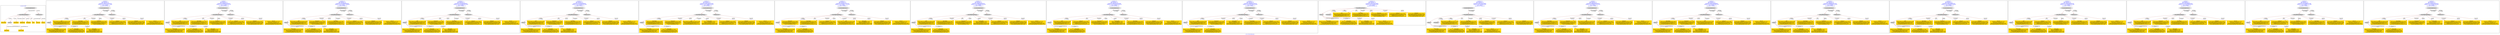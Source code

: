 digraph n0 {
fontcolor="blue"
remincross="true"
label="s12-s-19-artworks.json"
subgraph cluster_0 {
label="1-correct model"
n2[style="filled",color="white",fillcolor="lightgray",label="CulturalHeritageObject1"];
n3[shape="plaintext",style="filled",fillcolor="gold",label="date_made"];
n4[style="filled",color="white",fillcolor="lightgray",label="Person1"];
n5[shape="plaintext",style="filled",fillcolor="gold",label="description"];
n6[shape="plaintext",style="filled",fillcolor="gold",label="dimensions"];
n7[shape="plaintext",style="filled",fillcolor="gold",label="technique"];
n8[shape="plaintext",style="filled",fillcolor="gold",label="title"];
n9[shape="plaintext",style="filled",fillcolor="gold",label="access_id"];
n10[shape="plaintext",style="filled",fillcolor="gold",label="nationality"];
n11[shape="plaintext",style="filled",fillcolor="gold",label="artist_name"];
n12[style="filled",color="white",fillcolor="lightgray",label="EuropeanaAggregation1"];
n13[style="filled",color="white",fillcolor="lightgray",label="WebResource1"];
n14[shape="plaintext",style="filled",fillcolor="gold",label="img_url"];
}
subgraph cluster_1 {
label="candidate 0\nlink coherence:1.0\nnode coherence:1.0\nconfidence:0.5061437780746126\nmapping score:0.613159037135982\ncost:11.99964\n-precision:0.83-recall:0.83"
n16[style="filled",color="white",fillcolor="lightgray",label="CulturalHeritageObject1"];
n17[style="filled",color="white",fillcolor="lightgray",label="Person1"];
n18[style="filled",color="white",fillcolor="lightgray",label="EuropeanaAggregation1"];
n19[style="filled",color="white",fillcolor="lightgray",label="WebResource1"];
n20[shape="plaintext",style="filled",fillcolor="gold",label="nationality\n[Person,countryAssociatedWithThePerson,0.855]\n[Person,biographicalInformation,0.079]\n[CulturalHeritageObject,title,0.039]\n[CulturalHeritageObject,description,0.027]"];
n21[shape="plaintext",style="filled",fillcolor="gold",label="img_url\n[WebResource,classLink,0.737]\n[Document,classLink,0.152]\n[Person,biographicalInformation,0.06]\n[CulturalHeritageObject,description,0.051]"];
n22[shape="plaintext",style="filled",fillcolor="gold",label="artist_name\n[Person,nameOfThePerson,0.548]\n[Person,biographicalInformation,0.324]\n[CulturalHeritageObject,description,0.065]\n[CulturalHeritageObject,title,0.063]"];
n23[shape="plaintext",style="filled",fillcolor="gold",label="title\n[CulturalHeritageObject,description,0.325]\n[Person,biographicalInformation,0.301]\n[CulturalHeritageObject,title,0.277]\n[CulturalHeritageObject,provenance,0.097]"];
n24[shape="plaintext",style="filled",fillcolor="gold",label="description\n[Person,biographicalInformation,0.46]\n[CulturalHeritageObject,description,0.371]\n[CulturalHeritageObject,title,0.111]\n[CulturalHeritageObject,provenance,0.059]"];
n25[shape="plaintext",style="filled",fillcolor="gold",label="dimensions\n[CulturalHeritageObject,extent,0.599]\n[CulturalHeritageObject,description,0.17]\n[CulturalHeritageObject,title,0.137]\n[Person,dateOfDeath,0.093]"];
n26[shape="plaintext",style="filled",fillcolor="gold",label="date_made\n[Person,dateOfDeath,0.402]\n[Person,dateOfBirth,0.375]\n[CulturalHeritageObject,created,0.114]\n[Person,biographicalInformation,0.109]"];
n27[shape="plaintext",style="filled",fillcolor="gold",label="access_id\n[CulturalHeritageObject,extent,0.562]\n[CulturalHeritageObject,description,0.186]\n[WebResource,classLink,0.128]\n[CulturalHeritageObject,provenance,0.125]"];
n28[shape="plaintext",style="filled",fillcolor="gold",label="technique\n[CulturalHeritageObject,medium,0.641]\n[CulturalHeritageObject,description,0.168]\n[Person,biographicalInformation,0.108]\n[CulturalHeritageObject,title,0.083]"];
}
subgraph cluster_2 {
label="candidate 1\nlink coherence:1.0\nnode coherence:1.0\nconfidence:0.5030891941089138\nmapping score:0.6121408424807491\ncost:11.99964\n-precision:0.83-recall:0.83"
n30[style="filled",color="white",fillcolor="lightgray",label="CulturalHeritageObject1"];
n31[style="filled",color="white",fillcolor="lightgray",label="Person1"];
n32[style="filled",color="white",fillcolor="lightgray",label="EuropeanaAggregation1"];
n33[style="filled",color="white",fillcolor="lightgray",label="WebResource1"];
n34[shape="plaintext",style="filled",fillcolor="gold",label="nationality\n[Person,countryAssociatedWithThePerson,0.855]\n[Person,biographicalInformation,0.079]\n[CulturalHeritageObject,title,0.039]\n[CulturalHeritageObject,description,0.027]"];
n35[shape="plaintext",style="filled",fillcolor="gold",label="img_url\n[WebResource,classLink,0.737]\n[Document,classLink,0.152]\n[Person,biographicalInformation,0.06]\n[CulturalHeritageObject,description,0.051]"];
n36[shape="plaintext",style="filled",fillcolor="gold",label="artist_name\n[Person,nameOfThePerson,0.548]\n[Person,biographicalInformation,0.324]\n[CulturalHeritageObject,description,0.065]\n[CulturalHeritageObject,title,0.063]"];
n37[shape="plaintext",style="filled",fillcolor="gold",label="title\n[CulturalHeritageObject,description,0.325]\n[Person,biographicalInformation,0.301]\n[CulturalHeritageObject,title,0.277]\n[CulturalHeritageObject,provenance,0.097]"];
n38[shape="plaintext",style="filled",fillcolor="gold",label="date_made\n[Person,dateOfDeath,0.402]\n[Person,dateOfBirth,0.375]\n[CulturalHeritageObject,created,0.114]\n[Person,biographicalInformation,0.109]"];
n39[shape="plaintext",style="filled",fillcolor="gold",label="description\n[Person,biographicalInformation,0.46]\n[CulturalHeritageObject,description,0.371]\n[CulturalHeritageObject,title,0.111]\n[CulturalHeritageObject,provenance,0.059]"];
n40[shape="plaintext",style="filled",fillcolor="gold",label="dimensions\n[CulturalHeritageObject,extent,0.599]\n[CulturalHeritageObject,description,0.17]\n[CulturalHeritageObject,title,0.137]\n[Person,dateOfDeath,0.093]"];
n41[shape="plaintext",style="filled",fillcolor="gold",label="access_id\n[CulturalHeritageObject,extent,0.562]\n[CulturalHeritageObject,description,0.186]\n[WebResource,classLink,0.128]\n[CulturalHeritageObject,provenance,0.125]"];
n42[shape="plaintext",style="filled",fillcolor="gold",label="technique\n[CulturalHeritageObject,medium,0.641]\n[CulturalHeritageObject,description,0.168]\n[Person,biographicalInformation,0.108]\n[CulturalHeritageObject,title,0.083]"];
}
subgraph cluster_3 {
label="candidate 10\nlink coherence:1.0\nnode coherence:1.0\nconfidence:0.47372498263654567\nmapping score:0.6023527719899596\ncost:11.99964\n-precision:0.67-recall:0.67"
n44[style="filled",color="white",fillcolor="lightgray",label="CulturalHeritageObject1"];
n45[style="filled",color="white",fillcolor="lightgray",label="Person1"];
n46[style="filled",color="white",fillcolor="lightgray",label="EuropeanaAggregation1"];
n47[style="filled",color="white",fillcolor="lightgray",label="WebResource1"];
n48[shape="plaintext",style="filled",fillcolor="gold",label="nationality\n[Person,countryAssociatedWithThePerson,0.855]\n[Person,biographicalInformation,0.079]\n[CulturalHeritageObject,title,0.039]\n[CulturalHeritageObject,description,0.027]"];
n49[shape="plaintext",style="filled",fillcolor="gold",label="img_url\n[WebResource,classLink,0.737]\n[Document,classLink,0.152]\n[Person,biographicalInformation,0.06]\n[CulturalHeritageObject,description,0.051]"];
n50[shape="plaintext",style="filled",fillcolor="gold",label="artist_name\n[Person,nameOfThePerson,0.548]\n[Person,biographicalInformation,0.324]\n[CulturalHeritageObject,description,0.065]\n[CulturalHeritageObject,title,0.063]"];
n51[shape="plaintext",style="filled",fillcolor="gold",label="title\n[CulturalHeritageObject,description,0.325]\n[Person,biographicalInformation,0.301]\n[CulturalHeritageObject,title,0.277]\n[CulturalHeritageObject,provenance,0.097]"];
n52[shape="plaintext",style="filled",fillcolor="gold",label="date_made\n[Person,dateOfDeath,0.402]\n[Person,dateOfBirth,0.375]\n[CulturalHeritageObject,created,0.114]\n[Person,biographicalInformation,0.109]"];
n53[shape="plaintext",style="filled",fillcolor="gold",label="dimensions\n[CulturalHeritageObject,extent,0.599]\n[CulturalHeritageObject,description,0.17]\n[CulturalHeritageObject,title,0.137]\n[Person,dateOfDeath,0.093]"];
n54[shape="plaintext",style="filled",fillcolor="gold",label="description\n[Person,biographicalInformation,0.46]\n[CulturalHeritageObject,description,0.371]\n[CulturalHeritageObject,title,0.111]\n[CulturalHeritageObject,provenance,0.059]"];
n55[shape="plaintext",style="filled",fillcolor="gold",label="access_id\n[CulturalHeritageObject,extent,0.562]\n[CulturalHeritageObject,description,0.186]\n[WebResource,classLink,0.128]\n[CulturalHeritageObject,provenance,0.125]"];
n56[shape="plaintext",style="filled",fillcolor="gold",label="technique\n[CulturalHeritageObject,medium,0.641]\n[CulturalHeritageObject,description,0.168]\n[Person,biographicalInformation,0.108]\n[CulturalHeritageObject,title,0.083]"];
}
subgraph cluster_4 {
label="candidate 11\nlink coherence:1.0\nnode coherence:1.0\nconfidence:0.4714146185496355\nmapping score:0.6015826506276563\ncost:11.99964\n-precision:0.75-recall:0.75"
n58[style="filled",color="white",fillcolor="lightgray",label="CulturalHeritageObject1"];
n59[style="filled",color="white",fillcolor="lightgray",label="Person1"];
n60[style="filled",color="white",fillcolor="lightgray",label="EuropeanaAggregation1"];
n61[style="filled",color="white",fillcolor="lightgray",label="WebResource1"];
n62[shape="plaintext",style="filled",fillcolor="gold",label="nationality\n[Person,countryAssociatedWithThePerson,0.855]\n[Person,biographicalInformation,0.079]\n[CulturalHeritageObject,title,0.039]\n[CulturalHeritageObject,description,0.027]"];
n63[shape="plaintext",style="filled",fillcolor="gold",label="img_url\n[WebResource,classLink,0.737]\n[Document,classLink,0.152]\n[Person,biographicalInformation,0.06]\n[CulturalHeritageObject,description,0.051]"];
n64[shape="plaintext",style="filled",fillcolor="gold",label="artist_name\n[Person,nameOfThePerson,0.548]\n[Person,biographicalInformation,0.324]\n[CulturalHeritageObject,description,0.065]\n[CulturalHeritageObject,title,0.063]"];
n65[shape="plaintext",style="filled",fillcolor="gold",label="title\n[CulturalHeritageObject,description,0.325]\n[Person,biographicalInformation,0.301]\n[CulturalHeritageObject,title,0.277]\n[CulturalHeritageObject,provenance,0.097]"];
n66[shape="plaintext",style="filled",fillcolor="gold",label="dimensions\n[CulturalHeritageObject,extent,0.599]\n[CulturalHeritageObject,description,0.17]\n[CulturalHeritageObject,title,0.137]\n[Person,dateOfDeath,0.093]"];
n67[shape="plaintext",style="filled",fillcolor="gold",label="date_made\n[Person,dateOfDeath,0.402]\n[Person,dateOfBirth,0.375]\n[CulturalHeritageObject,created,0.114]\n[Person,biographicalInformation,0.109]"];
n68[shape="plaintext",style="filled",fillcolor="gold",label="description\n[Person,biographicalInformation,0.46]\n[CulturalHeritageObject,description,0.371]\n[CulturalHeritageObject,title,0.111]\n[CulturalHeritageObject,provenance,0.059]"];
n69[shape="plaintext",style="filled",fillcolor="gold",label="access_id\n[CulturalHeritageObject,extent,0.562]\n[CulturalHeritageObject,description,0.186]\n[WebResource,classLink,0.128]\n[CulturalHeritageObject,provenance,0.125]"];
n70[shape="plaintext",style="filled",fillcolor="gold",label="technique\n[CulturalHeritageObject,medium,0.641]\n[CulturalHeritageObject,description,0.168]\n[Person,biographicalInformation,0.108]\n[CulturalHeritageObject,title,0.083]"];
}
subgraph cluster_5 {
label="candidate 12\nlink coherence:1.0\nnode coherence:1.0\nconfidence:0.4714146185496355\nmapping score:0.6015826506276563\ncost:11.99974\n-precision:0.75-recall:0.75"
n72[style="filled",color="white",fillcolor="lightgray",label="CulturalHeritageObject1"];
n73[style="filled",color="white",fillcolor="lightgray",label="Person1"];
n74[style="filled",color="white",fillcolor="lightgray",label="EuropeanaAggregation1"];
n75[style="filled",color="white",fillcolor="lightgray",label="WebResource2"];
n76[shape="plaintext",style="filled",fillcolor="gold",label="nationality\n[Person,countryAssociatedWithThePerson,0.855]\n[Person,biographicalInformation,0.079]\n[CulturalHeritageObject,title,0.039]\n[CulturalHeritageObject,description,0.027]"];
n77[shape="plaintext",style="filled",fillcolor="gold",label="img_url\n[WebResource,classLink,0.737]\n[Document,classLink,0.152]\n[Person,biographicalInformation,0.06]\n[CulturalHeritageObject,description,0.051]"];
n78[shape="plaintext",style="filled",fillcolor="gold",label="artist_name\n[Person,nameOfThePerson,0.548]\n[Person,biographicalInformation,0.324]\n[CulturalHeritageObject,description,0.065]\n[CulturalHeritageObject,title,0.063]"];
n79[shape="plaintext",style="filled",fillcolor="gold",label="title\n[CulturalHeritageObject,description,0.325]\n[Person,biographicalInformation,0.301]\n[CulturalHeritageObject,title,0.277]\n[CulturalHeritageObject,provenance,0.097]"];
n80[shape="plaintext",style="filled",fillcolor="gold",label="dimensions\n[CulturalHeritageObject,extent,0.599]\n[CulturalHeritageObject,description,0.17]\n[CulturalHeritageObject,title,0.137]\n[Person,dateOfDeath,0.093]"];
n81[shape="plaintext",style="filled",fillcolor="gold",label="date_made\n[Person,dateOfDeath,0.402]\n[Person,dateOfBirth,0.375]\n[CulturalHeritageObject,created,0.114]\n[Person,biographicalInformation,0.109]"];
n82[shape="plaintext",style="filled",fillcolor="gold",label="description\n[Person,biographicalInformation,0.46]\n[CulturalHeritageObject,description,0.371]\n[CulturalHeritageObject,title,0.111]\n[CulturalHeritageObject,provenance,0.059]"];
n83[shape="plaintext",style="filled",fillcolor="gold",label="access_id\n[CulturalHeritageObject,extent,0.562]\n[CulturalHeritageObject,description,0.186]\n[WebResource,classLink,0.128]\n[CulturalHeritageObject,provenance,0.125]"];
n84[shape="plaintext",style="filled",fillcolor="gold",label="technique\n[CulturalHeritageObject,medium,0.641]\n[CulturalHeritageObject,description,0.168]\n[Person,biographicalInformation,0.108]\n[CulturalHeritageObject,title,0.083]"];
}
subgraph cluster_6 {
label="candidate 13\nlink coherence:1.0\nnode coherence:1.0\nconfidence:0.45427140419110656\nmapping score:0.59586824584148\ncost:11.99964\n-precision:0.83-recall:0.83"
n86[style="filled",color="white",fillcolor="lightgray",label="CulturalHeritageObject1"];
n87[style="filled",color="white",fillcolor="lightgray",label="Person1"];
n88[style="filled",color="white",fillcolor="lightgray",label="EuropeanaAggregation1"];
n89[style="filled",color="white",fillcolor="lightgray",label="WebResource1"];
n90[shape="plaintext",style="filled",fillcolor="gold",label="nationality\n[Person,countryAssociatedWithThePerson,0.855]\n[Person,biographicalInformation,0.079]\n[CulturalHeritageObject,title,0.039]\n[CulturalHeritageObject,description,0.027]"];
n91[shape="plaintext",style="filled",fillcolor="gold",label="img_url\n[WebResource,classLink,0.737]\n[Document,classLink,0.152]\n[Person,biographicalInformation,0.06]\n[CulturalHeritageObject,description,0.051]"];
n92[shape="plaintext",style="filled",fillcolor="gold",label="artist_name\n[Person,nameOfThePerson,0.548]\n[Person,biographicalInformation,0.324]\n[CulturalHeritageObject,description,0.065]\n[CulturalHeritageObject,title,0.063]"];
n93[shape="plaintext",style="filled",fillcolor="gold",label="description\n[Person,biographicalInformation,0.46]\n[CulturalHeritageObject,description,0.371]\n[CulturalHeritageObject,title,0.111]\n[CulturalHeritageObject,provenance,0.059]"];
n94[shape="plaintext",style="filled",fillcolor="gold",label="dimensions\n[CulturalHeritageObject,extent,0.599]\n[CulturalHeritageObject,description,0.17]\n[CulturalHeritageObject,title,0.137]\n[Person,dateOfDeath,0.093]"];
n95[shape="plaintext",style="filled",fillcolor="gold",label="title\n[CulturalHeritageObject,description,0.325]\n[Person,biographicalInformation,0.301]\n[CulturalHeritageObject,title,0.277]\n[CulturalHeritageObject,provenance,0.097]"];
n96[shape="plaintext",style="filled",fillcolor="gold",label="date_made\n[Person,dateOfDeath,0.402]\n[Person,dateOfBirth,0.375]\n[CulturalHeritageObject,created,0.114]\n[Person,biographicalInformation,0.109]"];
n97[shape="plaintext",style="filled",fillcolor="gold",label="access_id\n[CulturalHeritageObject,extent,0.562]\n[CulturalHeritageObject,description,0.186]\n[WebResource,classLink,0.128]\n[CulturalHeritageObject,provenance,0.125]"];
n98[shape="plaintext",style="filled",fillcolor="gold",label="technique\n[CulturalHeritageObject,medium,0.641]\n[CulturalHeritageObject,description,0.168]\n[Person,biographicalInformation,0.108]\n[CulturalHeritageObject,title,0.083]"];
}
subgraph cluster_7 {
label="candidate 14\nlink coherence:1.0\nnode coherence:1.0\nconfidence:0.45153817973401034\nmapping score:0.5949571710224478\ncost:11.99964\n-precision:0.75-recall:0.75"
n100[style="filled",color="white",fillcolor="lightgray",label="CulturalHeritageObject1"];
n101[style="filled",color="white",fillcolor="lightgray",label="Person1"];
n102[style="filled",color="white",fillcolor="lightgray",label="EuropeanaAggregation1"];
n103[style="filled",color="white",fillcolor="lightgray",label="WebResource1"];
n104[shape="plaintext",style="filled",fillcolor="gold",label="nationality\n[Person,countryAssociatedWithThePerson,0.855]\n[Person,biographicalInformation,0.079]\n[CulturalHeritageObject,title,0.039]\n[CulturalHeritageObject,description,0.027]"];
n105[shape="plaintext",style="filled",fillcolor="gold",label="img_url\n[WebResource,classLink,0.737]\n[Document,classLink,0.152]\n[Person,biographicalInformation,0.06]\n[CulturalHeritageObject,description,0.051]"];
n106[shape="plaintext",style="filled",fillcolor="gold",label="artist_name\n[Person,nameOfThePerson,0.548]\n[Person,biographicalInformation,0.324]\n[CulturalHeritageObject,description,0.065]\n[CulturalHeritageObject,title,0.063]"];
n107[shape="plaintext",style="filled",fillcolor="gold",label="dimensions\n[CulturalHeritageObject,extent,0.599]\n[CulturalHeritageObject,description,0.17]\n[CulturalHeritageObject,title,0.137]\n[Person,dateOfDeath,0.093]"];
n108[shape="plaintext",style="filled",fillcolor="gold",label="description\n[Person,biographicalInformation,0.46]\n[CulturalHeritageObject,description,0.371]\n[CulturalHeritageObject,title,0.111]\n[CulturalHeritageObject,provenance,0.059]"];
n109[shape="plaintext",style="filled",fillcolor="gold",label="access_id\n[CulturalHeritageObject,extent,0.562]\n[CulturalHeritageObject,description,0.186]\n[WebResource,classLink,0.128]\n[CulturalHeritageObject,provenance,0.125]"];
n110[shape="plaintext",style="filled",fillcolor="gold",label="title\n[CulturalHeritageObject,description,0.325]\n[Person,biographicalInformation,0.301]\n[CulturalHeritageObject,title,0.277]\n[CulturalHeritageObject,provenance,0.097]"];
n111[shape="plaintext",style="filled",fillcolor="gold",label="date_made\n[Person,dateOfDeath,0.402]\n[Person,dateOfBirth,0.375]\n[CulturalHeritageObject,created,0.114]\n[Person,biographicalInformation,0.109]"];
n112[shape="plaintext",style="filled",fillcolor="gold",label="technique\n[CulturalHeritageObject,medium,0.641]\n[CulturalHeritageObject,description,0.168]\n[Person,biographicalInformation,0.108]\n[CulturalHeritageObject,title,0.083]"];
}
subgraph cluster_8 {
label="candidate 15\nlink coherence:1.0\nnode coherence:1.0\nconfidence:0.4506074381842452\nmapping score:0.5946469238391928\ncost:11.99964\n-precision:0.75-recall:0.75"
n114[style="filled",color="white",fillcolor="lightgray",label="CulturalHeritageObject1"];
n115[style="filled",color="white",fillcolor="lightgray",label="Person1"];
n116[style="filled",color="white",fillcolor="lightgray",label="EuropeanaAggregation1"];
n117[style="filled",color="white",fillcolor="lightgray",label="WebResource1"];
n118[shape="plaintext",style="filled",fillcolor="gold",label="nationality\n[Person,countryAssociatedWithThePerson,0.855]\n[Person,biographicalInformation,0.079]\n[CulturalHeritageObject,title,0.039]\n[CulturalHeritageObject,description,0.027]"];
n119[shape="plaintext",style="filled",fillcolor="gold",label="img_url\n[WebResource,classLink,0.737]\n[Document,classLink,0.152]\n[Person,biographicalInformation,0.06]\n[CulturalHeritageObject,description,0.051]"];
n120[shape="plaintext",style="filled",fillcolor="gold",label="artist_name\n[Person,nameOfThePerson,0.548]\n[Person,biographicalInformation,0.324]\n[CulturalHeritageObject,description,0.065]\n[CulturalHeritageObject,title,0.063]"];
n121[shape="plaintext",style="filled",fillcolor="gold",label="title\n[CulturalHeritageObject,description,0.325]\n[Person,biographicalInformation,0.301]\n[CulturalHeritageObject,title,0.277]\n[CulturalHeritageObject,provenance,0.097]"];
n122[shape="plaintext",style="filled",fillcolor="gold",label="description\n[Person,biographicalInformation,0.46]\n[CulturalHeritageObject,description,0.371]\n[CulturalHeritageObject,title,0.111]\n[CulturalHeritageObject,provenance,0.059]"];
n123[shape="plaintext",style="filled",fillcolor="gold",label="dimensions\n[CulturalHeritageObject,extent,0.599]\n[CulturalHeritageObject,description,0.17]\n[CulturalHeritageObject,title,0.137]\n[Person,dateOfDeath,0.093]"];
n124[shape="plaintext",style="filled",fillcolor="gold",label="date_made\n[Person,dateOfDeath,0.402]\n[Person,dateOfBirth,0.375]\n[CulturalHeritageObject,created,0.114]\n[Person,biographicalInformation,0.109]"];
n125[shape="plaintext",style="filled",fillcolor="gold",label="access_id\n[CulturalHeritageObject,extent,0.562]\n[CulturalHeritageObject,description,0.186]\n[WebResource,classLink,0.128]\n[CulturalHeritageObject,provenance,0.125]"];
n126[shape="plaintext",style="filled",fillcolor="gold",label="technique\n[CulturalHeritageObject,medium,0.641]\n[CulturalHeritageObject,description,0.168]\n[Person,biographicalInformation,0.108]\n[CulturalHeritageObject,title,0.083]"];
}
subgraph cluster_9 {
label="candidate 16\nlink coherence:1.0\nnode coherence:1.0\nconfidence:0.44627281543538466\nmapping score:0.5932020495895726\ncost:11.99964\n-precision:0.83-recall:0.83"
n128[style="filled",color="white",fillcolor="lightgray",label="CulturalHeritageObject1"];
n129[style="filled",color="white",fillcolor="lightgray",label="Person1"];
n130[style="filled",color="white",fillcolor="lightgray",label="EuropeanaAggregation1"];
n131[style="filled",color="white",fillcolor="lightgray",label="WebResource1"];
n132[shape="plaintext",style="filled",fillcolor="gold",label="nationality\n[Person,countryAssociatedWithThePerson,0.855]\n[Person,biographicalInformation,0.079]\n[CulturalHeritageObject,title,0.039]\n[CulturalHeritageObject,description,0.027]"];
n133[shape="plaintext",style="filled",fillcolor="gold",label="img_url\n[WebResource,classLink,0.737]\n[Document,classLink,0.152]\n[Person,biographicalInformation,0.06]\n[CulturalHeritageObject,description,0.051]"];
n134[shape="plaintext",style="filled",fillcolor="gold",label="artist_name\n[Person,nameOfThePerson,0.548]\n[Person,biographicalInformation,0.324]\n[CulturalHeritageObject,description,0.065]\n[CulturalHeritageObject,title,0.063]"];
n135[shape="plaintext",style="filled",fillcolor="gold",label="title\n[CulturalHeritageObject,description,0.325]\n[Person,biographicalInformation,0.301]\n[CulturalHeritageObject,title,0.277]\n[CulturalHeritageObject,provenance,0.097]"];
n136[shape="plaintext",style="filled",fillcolor="gold",label="access_id\n[CulturalHeritageObject,extent,0.562]\n[CulturalHeritageObject,description,0.186]\n[WebResource,classLink,0.128]\n[CulturalHeritageObject,provenance,0.125]"];
n137[shape="plaintext",style="filled",fillcolor="gold",label="dimensions\n[CulturalHeritageObject,extent,0.599]\n[CulturalHeritageObject,description,0.17]\n[CulturalHeritageObject,title,0.137]\n[Person,dateOfDeath,0.093]"];
n138[shape="plaintext",style="filled",fillcolor="gold",label="date_made\n[Person,dateOfDeath,0.402]\n[Person,dateOfBirth,0.375]\n[CulturalHeritageObject,created,0.114]\n[Person,biographicalInformation,0.109]"];
n139[shape="plaintext",style="filled",fillcolor="gold",label="description\n[Person,biographicalInformation,0.46]\n[CulturalHeritageObject,description,0.371]\n[CulturalHeritageObject,title,0.111]\n[CulturalHeritageObject,provenance,0.059]"];
n140[shape="plaintext",style="filled",fillcolor="gold",label="technique\n[CulturalHeritageObject,medium,0.641]\n[CulturalHeritageObject,description,0.168]\n[Person,biographicalInformation,0.108]\n[CulturalHeritageObject,title,0.083]"];
}
subgraph cluster_10 {
label="candidate 17\nlink coherence:1.0\nnode coherence:1.0\nconfidence:0.4448209311592556\nmapping score:0.5927180881641962\ncost:11.99964\n-precision:0.75-recall:0.75"
n142[style="filled",color="white",fillcolor="lightgray",label="CulturalHeritageObject1"];
n143[style="filled",color="white",fillcolor="lightgray",label="Person1"];
n144[style="filled",color="white",fillcolor="lightgray",label="EuropeanaAggregation1"];
n145[style="filled",color="white",fillcolor="lightgray",label="WebResource1"];
n146[shape="plaintext",style="filled",fillcolor="gold",label="nationality\n[Person,countryAssociatedWithThePerson,0.855]\n[Person,biographicalInformation,0.079]\n[CulturalHeritageObject,title,0.039]\n[CulturalHeritageObject,description,0.027]"];
n147[shape="plaintext",style="filled",fillcolor="gold",label="img_url\n[WebResource,classLink,0.737]\n[Document,classLink,0.152]\n[Person,biographicalInformation,0.06]\n[CulturalHeritageObject,description,0.051]"];
n148[shape="plaintext",style="filled",fillcolor="gold",label="artist_name\n[Person,nameOfThePerson,0.548]\n[Person,biographicalInformation,0.324]\n[CulturalHeritageObject,description,0.065]\n[CulturalHeritageObject,title,0.063]"];
n149[shape="plaintext",style="filled",fillcolor="gold",label="title\n[CulturalHeritageObject,description,0.325]\n[Person,biographicalInformation,0.301]\n[CulturalHeritageObject,title,0.277]\n[CulturalHeritageObject,provenance,0.097]"];
n150[shape="plaintext",style="filled",fillcolor="gold",label="dimensions\n[CulturalHeritageObject,extent,0.599]\n[CulturalHeritageObject,description,0.17]\n[CulturalHeritageObject,title,0.137]\n[Person,dateOfDeath,0.093]"];
n151[shape="plaintext",style="filled",fillcolor="gold",label="date_made\n[Person,dateOfDeath,0.402]\n[Person,dateOfBirth,0.375]\n[CulturalHeritageObject,created,0.114]\n[Person,biographicalInformation,0.109]"];
n152[shape="plaintext",style="filled",fillcolor="gold",label="description\n[Person,biographicalInformation,0.46]\n[CulturalHeritageObject,description,0.371]\n[CulturalHeritageObject,title,0.111]\n[CulturalHeritageObject,provenance,0.059]"];
n153[shape="plaintext",style="filled",fillcolor="gold",label="access_id\n[CulturalHeritageObject,extent,0.562]\n[CulturalHeritageObject,description,0.186]\n[WebResource,classLink,0.128]\n[CulturalHeritageObject,provenance,0.125]"];
n154[shape="plaintext",style="filled",fillcolor="gold",label="technique\n[CulturalHeritageObject,medium,0.641]\n[CulturalHeritageObject,description,0.168]\n[Person,biographicalInformation,0.108]\n[CulturalHeritageObject,title,0.083]"];
}
subgraph cluster_11 {
label="candidate 18\nlink coherence:1.0\nnode coherence:1.0\nconfidence:0.4410715817506667\nmapping score:0.591468305028\ncost:10.99983\n-precision:0.64-recall:0.58"
n156[style="filled",color="white",fillcolor="lightgray",label="CulturalHeritageObject1"];
n157[style="filled",color="white",fillcolor="lightgray",label="Person1"];
n158[style="filled",color="white",fillcolor="lightgray",label="Document1"];
n159[shape="plaintext",style="filled",fillcolor="gold",label="nationality\n[Person,countryAssociatedWithThePerson,0.855]\n[Person,biographicalInformation,0.079]\n[CulturalHeritageObject,title,0.039]\n[CulturalHeritageObject,description,0.027]"];
n160[shape="plaintext",style="filled",fillcolor="gold",label="artist_name\n[Person,nameOfThePerson,0.548]\n[Person,biographicalInformation,0.324]\n[CulturalHeritageObject,description,0.065]\n[CulturalHeritageObject,title,0.063]"];
n161[shape="plaintext",style="filled",fillcolor="gold",label="title\n[CulturalHeritageObject,description,0.325]\n[Person,biographicalInformation,0.301]\n[CulturalHeritageObject,title,0.277]\n[CulturalHeritageObject,provenance,0.097]"];
n162[shape="plaintext",style="filled",fillcolor="gold",label="description\n[Person,biographicalInformation,0.46]\n[CulturalHeritageObject,description,0.371]\n[CulturalHeritageObject,title,0.111]\n[CulturalHeritageObject,provenance,0.059]"];
n163[shape="plaintext",style="filled",fillcolor="gold",label="dimensions\n[CulturalHeritageObject,extent,0.599]\n[CulturalHeritageObject,description,0.17]\n[CulturalHeritageObject,title,0.137]\n[Person,dateOfDeath,0.093]"];
n164[shape="plaintext",style="filled",fillcolor="gold",label="date_made\n[Person,dateOfDeath,0.402]\n[Person,dateOfBirth,0.375]\n[CulturalHeritageObject,created,0.114]\n[Person,biographicalInformation,0.109]"];
n165[shape="plaintext",style="filled",fillcolor="gold",label="img_url\n[WebResource,classLink,0.737]\n[Document,classLink,0.152]\n[Person,biographicalInformation,0.06]\n[CulturalHeritageObject,description,0.051]"];
n166[shape="plaintext",style="filled",fillcolor="gold",label="access_id\n[CulturalHeritageObject,extent,0.562]\n[CulturalHeritageObject,description,0.186]\n[WebResource,classLink,0.128]\n[CulturalHeritageObject,provenance,0.125]"];
n167[shape="plaintext",style="filled",fillcolor="gold",label="technique\n[CulturalHeritageObject,medium,0.641]\n[CulturalHeritageObject,description,0.168]\n[Person,biographicalInformation,0.108]\n[CulturalHeritageObject,title,0.083]"];
}
subgraph cluster_12 {
label="candidate 19\nlink coherence:1.0\nnode coherence:1.0\nconfidence:0.4410715817506667\nmapping score:0.591468305028\ncost:11.99972\n-precision:0.67-recall:0.67"
n169[style="filled",color="white",fillcolor="lightgray",label="CulturalHeritageObject1"];
n170[style="filled",color="white",fillcolor="lightgray",label="Person1"];
n171[style="filled",color="white",fillcolor="lightgray",label="Document1"];
n172[style="filled",color="white",fillcolor="lightgray",label="EuropeanaAggregation1"];
n173[shape="plaintext",style="filled",fillcolor="gold",label="nationality\n[Person,countryAssociatedWithThePerson,0.855]\n[Person,biographicalInformation,0.079]\n[CulturalHeritageObject,title,0.039]\n[CulturalHeritageObject,description,0.027]"];
n174[shape="plaintext",style="filled",fillcolor="gold",label="artist_name\n[Person,nameOfThePerson,0.548]\n[Person,biographicalInformation,0.324]\n[CulturalHeritageObject,description,0.065]\n[CulturalHeritageObject,title,0.063]"];
n175[shape="plaintext",style="filled",fillcolor="gold",label="title\n[CulturalHeritageObject,description,0.325]\n[Person,biographicalInformation,0.301]\n[CulturalHeritageObject,title,0.277]\n[CulturalHeritageObject,provenance,0.097]"];
n176[shape="plaintext",style="filled",fillcolor="gold",label="description\n[Person,biographicalInformation,0.46]\n[CulturalHeritageObject,description,0.371]\n[CulturalHeritageObject,title,0.111]\n[CulturalHeritageObject,provenance,0.059]"];
n177[shape="plaintext",style="filled",fillcolor="gold",label="dimensions\n[CulturalHeritageObject,extent,0.599]\n[CulturalHeritageObject,description,0.17]\n[CulturalHeritageObject,title,0.137]\n[Person,dateOfDeath,0.093]"];
n178[shape="plaintext",style="filled",fillcolor="gold",label="date_made\n[Person,dateOfDeath,0.402]\n[Person,dateOfBirth,0.375]\n[CulturalHeritageObject,created,0.114]\n[Person,biographicalInformation,0.109]"];
n179[shape="plaintext",style="filled",fillcolor="gold",label="img_url\n[WebResource,classLink,0.737]\n[Document,classLink,0.152]\n[Person,biographicalInformation,0.06]\n[CulturalHeritageObject,description,0.051]"];
n180[shape="plaintext",style="filled",fillcolor="gold",label="access_id\n[CulturalHeritageObject,extent,0.562]\n[CulturalHeritageObject,description,0.186]\n[WebResource,classLink,0.128]\n[CulturalHeritageObject,provenance,0.125]"];
n181[shape="plaintext",style="filled",fillcolor="gold",label="technique\n[CulturalHeritageObject,medium,0.641]\n[CulturalHeritageObject,description,0.168]\n[Person,biographicalInformation,0.108]\n[CulturalHeritageObject,title,0.083]"];
}
subgraph cluster_13 {
label="candidate 2\nlink coherence:1.0\nnode coherence:1.0\nconfidence:0.48623003963409533\nmapping score:0.6065211243224762\ncost:11.99964\n-precision:0.75-recall:0.75"
n183[style="filled",color="white",fillcolor="lightgray",label="CulturalHeritageObject1"];
n184[style="filled",color="white",fillcolor="lightgray",label="Person1"];
n185[style="filled",color="white",fillcolor="lightgray",label="EuropeanaAggregation1"];
n186[style="filled",color="white",fillcolor="lightgray",label="WebResource1"];
n187[shape="plaintext",style="filled",fillcolor="gold",label="nationality\n[Person,countryAssociatedWithThePerson,0.855]\n[Person,biographicalInformation,0.079]\n[CulturalHeritageObject,title,0.039]\n[CulturalHeritageObject,description,0.027]"];
n188[shape="plaintext",style="filled",fillcolor="gold",label="img_url\n[WebResource,classLink,0.737]\n[Document,classLink,0.152]\n[Person,biographicalInformation,0.06]\n[CulturalHeritageObject,description,0.051]"];
n189[shape="plaintext",style="filled",fillcolor="gold",label="artist_name\n[Person,nameOfThePerson,0.548]\n[Person,biographicalInformation,0.324]\n[CulturalHeritageObject,description,0.065]\n[CulturalHeritageObject,title,0.063]"];
n190[shape="plaintext",style="filled",fillcolor="gold",label="description\n[Person,biographicalInformation,0.46]\n[CulturalHeritageObject,description,0.371]\n[CulturalHeritageObject,title,0.111]\n[CulturalHeritageObject,provenance,0.059]"];
n191[shape="plaintext",style="filled",fillcolor="gold",label="dimensions\n[CulturalHeritageObject,extent,0.599]\n[CulturalHeritageObject,description,0.17]\n[CulturalHeritageObject,title,0.137]\n[Person,dateOfDeath,0.093]"];
n192[shape="plaintext",style="filled",fillcolor="gold",label="date_made\n[Person,dateOfDeath,0.402]\n[Person,dateOfBirth,0.375]\n[CulturalHeritageObject,created,0.114]\n[Person,biographicalInformation,0.109]"];
n193[shape="plaintext",style="filled",fillcolor="gold",label="title\n[CulturalHeritageObject,description,0.325]\n[Person,biographicalInformation,0.301]\n[CulturalHeritageObject,title,0.277]\n[CulturalHeritageObject,provenance,0.097]"];
n194[shape="plaintext",style="filled",fillcolor="gold",label="access_id\n[CulturalHeritageObject,extent,0.562]\n[CulturalHeritageObject,description,0.186]\n[WebResource,classLink,0.128]\n[CulturalHeritageObject,provenance,0.125]"];
n195[shape="plaintext",style="filled",fillcolor="gold",label="technique\n[CulturalHeritageObject,medium,0.641]\n[CulturalHeritageObject,description,0.168]\n[Person,biographicalInformation,0.108]\n[CulturalHeritageObject,title,0.083]"];
}
subgraph cluster_14 {
label="candidate 3\nlink coherence:1.0\nnode coherence:1.0\nconfidence:0.4831754556683967\nmapping score:0.6055029296672433\ncost:11.99964\n-precision:0.75-recall:0.75"
n197[style="filled",color="white",fillcolor="lightgray",label="CulturalHeritageObject1"];
n198[style="filled",color="white",fillcolor="lightgray",label="Person1"];
n199[style="filled",color="white",fillcolor="lightgray",label="EuropeanaAggregation1"];
n200[style="filled",color="white",fillcolor="lightgray",label="WebResource1"];
n201[shape="plaintext",style="filled",fillcolor="gold",label="nationality\n[Person,countryAssociatedWithThePerson,0.855]\n[Person,biographicalInformation,0.079]\n[CulturalHeritageObject,title,0.039]\n[CulturalHeritageObject,description,0.027]"];
n202[shape="plaintext",style="filled",fillcolor="gold",label="img_url\n[WebResource,classLink,0.737]\n[Document,classLink,0.152]\n[Person,biographicalInformation,0.06]\n[CulturalHeritageObject,description,0.051]"];
n203[shape="plaintext",style="filled",fillcolor="gold",label="artist_name\n[Person,nameOfThePerson,0.548]\n[Person,biographicalInformation,0.324]\n[CulturalHeritageObject,description,0.065]\n[CulturalHeritageObject,title,0.063]"];
n204[shape="plaintext",style="filled",fillcolor="gold",label="date_made\n[Person,dateOfDeath,0.402]\n[Person,dateOfBirth,0.375]\n[CulturalHeritageObject,created,0.114]\n[Person,biographicalInformation,0.109]"];
n205[shape="plaintext",style="filled",fillcolor="gold",label="description\n[Person,biographicalInformation,0.46]\n[CulturalHeritageObject,description,0.371]\n[CulturalHeritageObject,title,0.111]\n[CulturalHeritageObject,provenance,0.059]"];
n206[shape="plaintext",style="filled",fillcolor="gold",label="dimensions\n[CulturalHeritageObject,extent,0.599]\n[CulturalHeritageObject,description,0.17]\n[CulturalHeritageObject,title,0.137]\n[Person,dateOfDeath,0.093]"];
n207[shape="plaintext",style="filled",fillcolor="gold",label="title\n[CulturalHeritageObject,description,0.325]\n[Person,biographicalInformation,0.301]\n[CulturalHeritageObject,title,0.277]\n[CulturalHeritageObject,provenance,0.097]"];
n208[shape="plaintext",style="filled",fillcolor="gold",label="access_id\n[CulturalHeritageObject,extent,0.562]\n[CulturalHeritageObject,description,0.186]\n[WebResource,classLink,0.128]\n[CulturalHeritageObject,provenance,0.125]"];
n209[shape="plaintext",style="filled",fillcolor="gold",label="technique\n[CulturalHeritageObject,medium,0.641]\n[CulturalHeritageObject,description,0.168]\n[Person,biographicalInformation,0.108]\n[CulturalHeritageObject,title,0.083]"];
}
subgraph cluster_15 {
label="candidate 4\nlink coherence:1.0\nnode coherence:1.0\nconfidence:0.48256607362723397\nmapping score:0.6052998023201891\ncost:11.99964\n-precision:0.67-recall:0.67"
n211[style="filled",color="white",fillcolor="lightgray",label="CulturalHeritageObject1"];
n212[style="filled",color="white",fillcolor="lightgray",label="Person1"];
n213[style="filled",color="white",fillcolor="lightgray",label="EuropeanaAggregation1"];
n214[style="filled",color="white",fillcolor="lightgray",label="WebResource1"];
n215[shape="plaintext",style="filled",fillcolor="gold",label="nationality\n[Person,countryAssociatedWithThePerson,0.855]\n[Person,biographicalInformation,0.079]\n[CulturalHeritageObject,title,0.039]\n[CulturalHeritageObject,description,0.027]"];
n216[shape="plaintext",style="filled",fillcolor="gold",label="img_url\n[WebResource,classLink,0.737]\n[Document,classLink,0.152]\n[Person,biographicalInformation,0.06]\n[CulturalHeritageObject,description,0.051]"];
n217[shape="plaintext",style="filled",fillcolor="gold",label="artist_name\n[Person,nameOfThePerson,0.548]\n[Person,biographicalInformation,0.324]\n[CulturalHeritageObject,description,0.065]\n[CulturalHeritageObject,title,0.063]"];
n218[shape="plaintext",style="filled",fillcolor="gold",label="title\n[CulturalHeritageObject,description,0.325]\n[Person,biographicalInformation,0.301]\n[CulturalHeritageObject,title,0.277]\n[CulturalHeritageObject,provenance,0.097]"];
n219[shape="plaintext",style="filled",fillcolor="gold",label="description\n[Person,biographicalInformation,0.46]\n[CulturalHeritageObject,description,0.371]\n[CulturalHeritageObject,title,0.111]\n[CulturalHeritageObject,provenance,0.059]"];
n220[shape="plaintext",style="filled",fillcolor="gold",label="dimensions\n[CulturalHeritageObject,extent,0.599]\n[CulturalHeritageObject,description,0.17]\n[CulturalHeritageObject,title,0.137]\n[Person,dateOfDeath,0.093]"];
n221[shape="plaintext",style="filled",fillcolor="gold",label="date_made\n[Person,dateOfDeath,0.402]\n[Person,dateOfBirth,0.375]\n[CulturalHeritageObject,created,0.114]\n[Person,biographicalInformation,0.109]"];
n222[shape="plaintext",style="filled",fillcolor="gold",label="access_id\n[CulturalHeritageObject,extent,0.562]\n[CulturalHeritageObject,description,0.186]\n[WebResource,classLink,0.128]\n[CulturalHeritageObject,provenance,0.125]"];
n223[shape="plaintext",style="filled",fillcolor="gold",label="technique\n[CulturalHeritageObject,medium,0.641]\n[CulturalHeritageObject,description,0.168]\n[Person,biographicalInformation,0.108]\n[CulturalHeritageObject,title,0.083]"];
}
subgraph cluster_16 {
label="candidate 5\nlink coherence:1.0\nnode coherence:1.0\nconfidence:0.4795114896615353\nmapping score:0.6042816076649562\ncost:11.99964\n-precision:0.67-recall:0.67"
n225[style="filled",color="white",fillcolor="lightgray",label="CulturalHeritageObject1"];
n226[style="filled",color="white",fillcolor="lightgray",label="Person1"];
n227[style="filled",color="white",fillcolor="lightgray",label="EuropeanaAggregation1"];
n228[style="filled",color="white",fillcolor="lightgray",label="WebResource1"];
n229[shape="plaintext",style="filled",fillcolor="gold",label="nationality\n[Person,countryAssociatedWithThePerson,0.855]\n[Person,biographicalInformation,0.079]\n[CulturalHeritageObject,title,0.039]\n[CulturalHeritageObject,description,0.027]"];
n230[shape="plaintext",style="filled",fillcolor="gold",label="img_url\n[WebResource,classLink,0.737]\n[Document,classLink,0.152]\n[Person,biographicalInformation,0.06]\n[CulturalHeritageObject,description,0.051]"];
n231[shape="plaintext",style="filled",fillcolor="gold",label="artist_name\n[Person,nameOfThePerson,0.548]\n[Person,biographicalInformation,0.324]\n[CulturalHeritageObject,description,0.065]\n[CulturalHeritageObject,title,0.063]"];
n232[shape="plaintext",style="filled",fillcolor="gold",label="title\n[CulturalHeritageObject,description,0.325]\n[Person,biographicalInformation,0.301]\n[CulturalHeritageObject,title,0.277]\n[CulturalHeritageObject,provenance,0.097]"];
n233[shape="plaintext",style="filled",fillcolor="gold",label="date_made\n[Person,dateOfDeath,0.402]\n[Person,dateOfBirth,0.375]\n[CulturalHeritageObject,created,0.114]\n[Person,biographicalInformation,0.109]"];
n234[shape="plaintext",style="filled",fillcolor="gold",label="description\n[Person,biographicalInformation,0.46]\n[CulturalHeritageObject,description,0.371]\n[CulturalHeritageObject,title,0.111]\n[CulturalHeritageObject,provenance,0.059]"];
n235[shape="plaintext",style="filled",fillcolor="gold",label="dimensions\n[CulturalHeritageObject,extent,0.599]\n[CulturalHeritageObject,description,0.17]\n[CulturalHeritageObject,title,0.137]\n[Person,dateOfDeath,0.093]"];
n236[shape="plaintext",style="filled",fillcolor="gold",label="access_id\n[CulturalHeritageObject,extent,0.562]\n[CulturalHeritageObject,description,0.186]\n[WebResource,classLink,0.128]\n[CulturalHeritageObject,provenance,0.125]"];
n237[shape="plaintext",style="filled",fillcolor="gold",label="technique\n[CulturalHeritageObject,medium,0.641]\n[CulturalHeritageObject,description,0.168]\n[Person,biographicalInformation,0.108]\n[CulturalHeritageObject,title,0.083]"];
}
subgraph cluster_17 {
label="candidate 6\nlink coherence:1.0\nnode coherence:1.0\nconfidence:0.47823145087837354\nmapping score:0.603854928070569\ncost:11.99964\n-precision:0.75-recall:0.75"
n239[style="filled",color="white",fillcolor="lightgray",label="CulturalHeritageObject1"];
n240[style="filled",color="white",fillcolor="lightgray",label="Person1"];
n241[style="filled",color="white",fillcolor="lightgray",label="EuropeanaAggregation1"];
n242[style="filled",color="white",fillcolor="lightgray",label="WebResource1"];
n243[shape="plaintext",style="filled",fillcolor="gold",label="nationality\n[Person,countryAssociatedWithThePerson,0.855]\n[Person,biographicalInformation,0.079]\n[CulturalHeritageObject,title,0.039]\n[CulturalHeritageObject,description,0.027]"];
n244[shape="plaintext",style="filled",fillcolor="gold",label="img_url\n[WebResource,classLink,0.737]\n[Document,classLink,0.152]\n[Person,biographicalInformation,0.06]\n[CulturalHeritageObject,description,0.051]"];
n245[shape="plaintext",style="filled",fillcolor="gold",label="artist_name\n[Person,nameOfThePerson,0.548]\n[Person,biographicalInformation,0.324]\n[CulturalHeritageObject,description,0.065]\n[CulturalHeritageObject,title,0.063]"];
n246[shape="plaintext",style="filled",fillcolor="gold",label="title\n[CulturalHeritageObject,description,0.325]\n[Person,biographicalInformation,0.301]\n[CulturalHeritageObject,title,0.277]\n[CulturalHeritageObject,provenance,0.097]"];
n247[shape="plaintext",style="filled",fillcolor="gold",label="access_id\n[CulturalHeritageObject,extent,0.562]\n[CulturalHeritageObject,description,0.186]\n[WebResource,classLink,0.128]\n[CulturalHeritageObject,provenance,0.125]"];
n248[shape="plaintext",style="filled",fillcolor="gold",label="dimensions\n[CulturalHeritageObject,extent,0.599]\n[CulturalHeritageObject,description,0.17]\n[CulturalHeritageObject,title,0.137]\n[Person,dateOfDeath,0.093]"];
n249[shape="plaintext",style="filled",fillcolor="gold",label="date_made\n[Person,dateOfDeath,0.402]\n[Person,dateOfBirth,0.375]\n[CulturalHeritageObject,created,0.114]\n[Person,biographicalInformation,0.109]"];
n250[shape="plaintext",style="filled",fillcolor="gold",label="description\n[Person,biographicalInformation,0.46]\n[CulturalHeritageObject,description,0.371]\n[CulturalHeritageObject,title,0.111]\n[CulturalHeritageObject,provenance,0.059]"];
n251[shape="plaintext",style="filled",fillcolor="gold",label="technique\n[CulturalHeritageObject,medium,0.641]\n[CulturalHeritageObject,description,0.168]\n[Person,biographicalInformation,0.108]\n[CulturalHeritageObject,title,0.083]"];
}
subgraph cluster_18 {
label="candidate 7\nlink coherence:1.0\nnode coherence:1.0\nconfidence:0.47677956660224435\nmapping score:0.6033709666451925\ncost:11.99964\n-precision:0.67-recall:0.67"
n253[style="filled",color="white",fillcolor="lightgray",label="CulturalHeritageObject1"];
n254[style="filled",color="white",fillcolor="lightgray",label="Person1"];
n255[style="filled",color="white",fillcolor="lightgray",label="EuropeanaAggregation1"];
n256[style="filled",color="white",fillcolor="lightgray",label="WebResource1"];
n257[shape="plaintext",style="filled",fillcolor="gold",label="nationality\n[Person,countryAssociatedWithThePerson,0.855]\n[Person,biographicalInformation,0.079]\n[CulturalHeritageObject,title,0.039]\n[CulturalHeritageObject,description,0.027]"];
n258[shape="plaintext",style="filled",fillcolor="gold",label="img_url\n[WebResource,classLink,0.737]\n[Document,classLink,0.152]\n[Person,biographicalInformation,0.06]\n[CulturalHeritageObject,description,0.051]"];
n259[shape="plaintext",style="filled",fillcolor="gold",label="artist_name\n[Person,nameOfThePerson,0.548]\n[Person,biographicalInformation,0.324]\n[CulturalHeritageObject,description,0.065]\n[CulturalHeritageObject,title,0.063]"];
n260[shape="plaintext",style="filled",fillcolor="gold",label="title\n[CulturalHeritageObject,description,0.325]\n[Person,biographicalInformation,0.301]\n[CulturalHeritageObject,title,0.277]\n[CulturalHeritageObject,provenance,0.097]"];
n261[shape="plaintext",style="filled",fillcolor="gold",label="dimensions\n[CulturalHeritageObject,extent,0.599]\n[CulturalHeritageObject,description,0.17]\n[CulturalHeritageObject,title,0.137]\n[Person,dateOfDeath,0.093]"];
n262[shape="plaintext",style="filled",fillcolor="gold",label="date_made\n[Person,dateOfDeath,0.402]\n[Person,dateOfBirth,0.375]\n[CulturalHeritageObject,created,0.114]\n[Person,biographicalInformation,0.109]"];
n263[shape="plaintext",style="filled",fillcolor="gold",label="description\n[Person,biographicalInformation,0.46]\n[CulturalHeritageObject,description,0.371]\n[CulturalHeritageObject,title,0.111]\n[CulturalHeritageObject,provenance,0.059]"];
n264[shape="plaintext",style="filled",fillcolor="gold",label="access_id\n[CulturalHeritageObject,extent,0.562]\n[CulturalHeritageObject,description,0.186]\n[WebResource,classLink,0.128]\n[CulturalHeritageObject,provenance,0.125]"];
n265[shape="plaintext",style="filled",fillcolor="gold",label="technique\n[CulturalHeritageObject,medium,0.641]\n[CulturalHeritageObject,description,0.168]\n[Person,biographicalInformation,0.108]\n[CulturalHeritageObject,title,0.083]"];
}
subgraph cluster_19 {
label="candidate 8\nlink coherence:1.0\nnode coherence:1.0\nconfidence:0.47517686691267486\nmapping score:0.6028367334153361\ncost:11.99964\n-precision:0.75-recall:0.75"
n267[style="filled",color="white",fillcolor="lightgray",label="CulturalHeritageObject1"];
n268[style="filled",color="white",fillcolor="lightgray",label="Person1"];
n269[style="filled",color="white",fillcolor="lightgray",label="EuropeanaAggregation1"];
n270[style="filled",color="white",fillcolor="lightgray",label="WebResource1"];
n271[shape="plaintext",style="filled",fillcolor="gold",label="nationality\n[Person,countryAssociatedWithThePerson,0.855]\n[Person,biographicalInformation,0.079]\n[CulturalHeritageObject,title,0.039]\n[CulturalHeritageObject,description,0.027]"];
n272[shape="plaintext",style="filled",fillcolor="gold",label="img_url\n[WebResource,classLink,0.737]\n[Document,classLink,0.152]\n[Person,biographicalInformation,0.06]\n[CulturalHeritageObject,description,0.051]"];
n273[shape="plaintext",style="filled",fillcolor="gold",label="artist_name\n[Person,nameOfThePerson,0.548]\n[Person,biographicalInformation,0.324]\n[CulturalHeritageObject,description,0.065]\n[CulturalHeritageObject,title,0.063]"];
n274[shape="plaintext",style="filled",fillcolor="gold",label="title\n[CulturalHeritageObject,description,0.325]\n[Person,biographicalInformation,0.301]\n[CulturalHeritageObject,title,0.277]\n[CulturalHeritageObject,provenance,0.097]"];
n275[shape="plaintext",style="filled",fillcolor="gold",label="date_made\n[Person,dateOfDeath,0.402]\n[Person,dateOfBirth,0.375]\n[CulturalHeritageObject,created,0.114]\n[Person,biographicalInformation,0.109]"];
n276[shape="plaintext",style="filled",fillcolor="gold",label="access_id\n[CulturalHeritageObject,extent,0.562]\n[CulturalHeritageObject,description,0.186]\n[WebResource,classLink,0.128]\n[CulturalHeritageObject,provenance,0.125]"];
n277[shape="plaintext",style="filled",fillcolor="gold",label="dimensions\n[CulturalHeritageObject,extent,0.599]\n[CulturalHeritageObject,description,0.17]\n[CulturalHeritageObject,title,0.137]\n[Person,dateOfDeath,0.093]"];
n278[shape="plaintext",style="filled",fillcolor="gold",label="description\n[Person,biographicalInformation,0.46]\n[CulturalHeritageObject,description,0.371]\n[CulturalHeritageObject,title,0.111]\n[CulturalHeritageObject,provenance,0.059]"];
n279[shape="plaintext",style="filled",fillcolor="gold",label="technique\n[CulturalHeritageObject,medium,0.641]\n[CulturalHeritageObject,description,0.168]\n[Person,biographicalInformation,0.108]\n[CulturalHeritageObject,title,0.083]"];
}
subgraph cluster_20 {
label="candidate 9\nlink coherence:1.0\nnode coherence:1.0\nconfidence:0.47418514263162376\nmapping score:0.6025061586549857\ncost:11.99964\n-precision:0.92-recall:0.92"
n281[style="filled",color="white",fillcolor="lightgray",label="CulturalHeritageObject1"];
n282[style="filled",color="white",fillcolor="lightgray",label="Person1"];
n283[style="filled",color="white",fillcolor="lightgray",label="EuropeanaAggregation1"];
n284[style="filled",color="white",fillcolor="lightgray",label="WebResource1"];
n285[shape="plaintext",style="filled",fillcolor="gold",label="nationality\n[Person,countryAssociatedWithThePerson,0.855]\n[Person,biographicalInformation,0.079]\n[CulturalHeritageObject,title,0.039]\n[CulturalHeritageObject,description,0.027]"];
n286[shape="plaintext",style="filled",fillcolor="gold",label="img_url\n[WebResource,classLink,0.737]\n[Document,classLink,0.152]\n[Person,biographicalInformation,0.06]\n[CulturalHeritageObject,description,0.051]"];
n287[shape="plaintext",style="filled",fillcolor="gold",label="artist_name\n[Person,nameOfThePerson,0.548]\n[Person,biographicalInformation,0.324]\n[CulturalHeritageObject,description,0.065]\n[CulturalHeritageObject,title,0.063]"];
n288[shape="plaintext",style="filled",fillcolor="gold",label="title\n[CulturalHeritageObject,description,0.325]\n[Person,biographicalInformation,0.301]\n[CulturalHeritageObject,title,0.277]\n[CulturalHeritageObject,provenance,0.097]"];
n289[shape="plaintext",style="filled",fillcolor="gold",label="description\n[Person,biographicalInformation,0.46]\n[CulturalHeritageObject,description,0.371]\n[CulturalHeritageObject,title,0.111]\n[CulturalHeritageObject,provenance,0.059]"];
n290[shape="plaintext",style="filled",fillcolor="gold",label="dimensions\n[CulturalHeritageObject,extent,0.599]\n[CulturalHeritageObject,description,0.17]\n[CulturalHeritageObject,title,0.137]\n[Person,dateOfDeath,0.093]"];
n291[shape="plaintext",style="filled",fillcolor="gold",label="date_made\n[Person,dateOfDeath,0.402]\n[Person,dateOfBirth,0.375]\n[CulturalHeritageObject,created,0.114]\n[Person,biographicalInformation,0.109]"];
n292[shape="plaintext",style="filled",fillcolor="gold",label="access_id\n[CulturalHeritageObject,extent,0.562]\n[CulturalHeritageObject,description,0.186]\n[WebResource,classLink,0.128]\n[CulturalHeritageObject,provenance,0.125]"];
n293[shape="plaintext",style="filled",fillcolor="gold",label="technique\n[CulturalHeritageObject,medium,0.641]\n[CulturalHeritageObject,description,0.168]\n[Person,biographicalInformation,0.108]\n[CulturalHeritageObject,title,0.083]"];
}
n2 -> n3[color="brown",fontcolor="black",label="created"]
n2 -> n4[color="brown",fontcolor="black",label="creator"]
n2 -> n5[color="brown",fontcolor="black",label="description"]
n2 -> n6[color="brown",fontcolor="black",label="extent"]
n2 -> n7[color="brown",fontcolor="black",label="medium"]
n2 -> n8[color="brown",fontcolor="black",label="title"]
n2 -> n9[color="brown",fontcolor="black",label="accessionNumber"]
n4 -> n10[color="brown",fontcolor="black",label="countryAssociatedWithThePerson"]
n4 -> n11[color="brown",fontcolor="black",label="nameOfThePerson"]
n12 -> n2[color="brown",fontcolor="black",label="aggregatedCHO"]
n12 -> n13[color="brown",fontcolor="black",label="hasView"]
n13 -> n14[color="brown",fontcolor="black",label="classLink"]
n16 -> n17[color="brown",fontcolor="black",label="creator\nw=0.99986"]
n18 -> n16[color="brown",fontcolor="black",label="aggregatedCHO\nw=0.99989"]
n18 -> n19[color="brown",fontcolor="black",label="hasView\nw=0.99989"]
n17 -> n20[color="brown",fontcolor="black",label="countryAssociatedWithThePerson\nw=1.0"]
n19 -> n21[color="brown",fontcolor="black",label="classLink\nw=1.0"]
n17 -> n22[color="brown",fontcolor="black",label="nameOfThePerson\nw=1.0"]
n16 -> n23[color="brown",fontcolor="black",label="title\nw=1.0"]
n16 -> n24[color="brown",fontcolor="black",label="description\nw=1.0"]
n16 -> n25[color="brown",fontcolor="black",label="extent\nw=1.0"]
n17 -> n26[color="brown",fontcolor="black",label="dateOfDeath\nw=1.0"]
n16 -> n27[color="brown",fontcolor="black",label="provenance\nw=1.0"]
n16 -> n28[color="brown",fontcolor="black",label="medium\nw=1.0"]
n30 -> n31[color="brown",fontcolor="black",label="creator\nw=0.99986"]
n32 -> n30[color="brown",fontcolor="black",label="aggregatedCHO\nw=0.99989"]
n32 -> n33[color="brown",fontcolor="black",label="hasView\nw=0.99989"]
n31 -> n34[color="brown",fontcolor="black",label="countryAssociatedWithThePerson\nw=1.0"]
n33 -> n35[color="brown",fontcolor="black",label="classLink\nw=1.0"]
n31 -> n36[color="brown",fontcolor="black",label="nameOfThePerson\nw=1.0"]
n30 -> n37[color="brown",fontcolor="black",label="title\nw=1.0"]
n31 -> n38[color="brown",fontcolor="black",label="dateOfBirth\nw=1.0"]
n30 -> n39[color="brown",fontcolor="black",label="description\nw=1.0"]
n30 -> n40[color="brown",fontcolor="black",label="extent\nw=1.0"]
n30 -> n41[color="brown",fontcolor="black",label="provenance\nw=1.0"]
n30 -> n42[color="brown",fontcolor="black",label="medium\nw=1.0"]
n44 -> n45[color="brown",fontcolor="black",label="creator\nw=0.99986"]
n46 -> n44[color="brown",fontcolor="black",label="aggregatedCHO\nw=0.99989"]
n46 -> n47[color="brown",fontcolor="black",label="hasView\nw=0.99989"]
n45 -> n48[color="brown",fontcolor="black",label="countryAssociatedWithThePerson\nw=1.0"]
n47 -> n49[color="brown",fontcolor="black",label="classLink\nw=1.0"]
n45 -> n50[color="brown",fontcolor="black",label="nameOfThePerson\nw=1.0"]
n44 -> n51[color="brown",fontcolor="black",label="description\nw=1.0"]
n45 -> n52[color="brown",fontcolor="black",label="dateOfBirth\nw=1.0"]
n44 -> n53[color="brown",fontcolor="black",label="extent\nw=1.0"]
n44 -> n54[color="brown",fontcolor="black",label="provenance\nw=1.0"]
n44 -> n55[color="brown",fontcolor="black",label="provenance\nw=1.0"]
n44 -> n56[color="brown",fontcolor="black",label="medium\nw=1.0"]
n58 -> n59[color="brown",fontcolor="black",label="creator\nw=0.99986"]
n60 -> n58[color="brown",fontcolor="black",label="aggregatedCHO\nw=0.99989"]
n60 -> n61[color="brown",fontcolor="black",label="hasView\nw=0.99989"]
n59 -> n62[color="brown",fontcolor="black",label="countryAssociatedWithThePerson\nw=1.0"]
n61 -> n63[color="brown",fontcolor="black",label="classLink\nw=1.0"]
n59 -> n64[color="brown",fontcolor="black",label="nameOfThePerson\nw=1.0"]
n58 -> n65[color="brown",fontcolor="black",label="title\nw=1.0"]
n58 -> n66[color="brown",fontcolor="black",label="extent\nw=1.0"]
n59 -> n67[color="brown",fontcolor="black",label="dateOfDeath\nw=1.0"]
n58 -> n68[color="brown",fontcolor="black",label="provenance\nw=1.0"]
n58 -> n69[color="brown",fontcolor="black",label="provenance\nw=1.0"]
n58 -> n70[color="brown",fontcolor="black",label="medium\nw=1.0"]
n72 -> n73[color="brown",fontcolor="black",label="creator\nw=0.99986"]
n74 -> n72[color="brown",fontcolor="black",label="aggregatedCHO\nw=0.99989"]
n74 -> n75[color="brown",fontcolor="black",label="hasView\nw=0.99999"]
n73 -> n76[color="brown",fontcolor="black",label="countryAssociatedWithThePerson\nw=1.0"]
n75 -> n77[color="brown",fontcolor="black",label="classLink\nw=1.0"]
n73 -> n78[color="brown",fontcolor="black",label="nameOfThePerson\nw=1.0"]
n72 -> n79[color="brown",fontcolor="black",label="title\nw=1.0"]
n72 -> n80[color="brown",fontcolor="black",label="extent\nw=1.0"]
n73 -> n81[color="brown",fontcolor="black",label="dateOfDeath\nw=1.0"]
n72 -> n82[color="brown",fontcolor="black",label="provenance\nw=1.0"]
n72 -> n83[color="brown",fontcolor="black",label="provenance\nw=1.0"]
n72 -> n84[color="brown",fontcolor="black",label="medium\nw=1.0"]
n86 -> n87[color="brown",fontcolor="black",label="creator\nw=0.99986"]
n88 -> n86[color="brown",fontcolor="black",label="aggregatedCHO\nw=0.99989"]
n88 -> n89[color="brown",fontcolor="black",label="hasView\nw=0.99989"]
n87 -> n90[color="brown",fontcolor="black",label="countryAssociatedWithThePerson\nw=1.0"]
n89 -> n91[color="brown",fontcolor="black",label="classLink\nw=1.0"]
n87 -> n92[color="brown",fontcolor="black",label="nameOfThePerson\nw=1.0"]
n86 -> n93[color="brown",fontcolor="black",label="description\nw=1.0"]
n86 -> n94[color="brown",fontcolor="black",label="extent\nw=1.0"]
n86 -> n95[color="brown",fontcolor="black",label="provenance\nw=1.0"]
n86 -> n96[color="brown",fontcolor="black",label="created\nw=1.0"]
n86 -> n97[color="brown",fontcolor="black",label="provenance\nw=1.0"]
n86 -> n98[color="brown",fontcolor="black",label="medium\nw=1.0"]
n100 -> n101[color="brown",fontcolor="black",label="creator\nw=0.99986"]
n102 -> n100[color="brown",fontcolor="black",label="aggregatedCHO\nw=0.99989"]
n102 -> n103[color="brown",fontcolor="black",label="hasView\nw=0.99989"]
n101 -> n104[color="brown",fontcolor="black",label="countryAssociatedWithThePerson\nw=1.0"]
n103 -> n105[color="brown",fontcolor="black",label="classLink\nw=1.0"]
n101 -> n106[color="brown",fontcolor="black",label="nameOfThePerson\nw=1.0"]
n100 -> n107[color="brown",fontcolor="black",label="title\nw=1.0"]
n100 -> n108[color="brown",fontcolor="black",label="description\nw=1.0"]
n100 -> n109[color="brown",fontcolor="black",label="extent\nw=1.0"]
n100 -> n110[color="brown",fontcolor="black",label="provenance\nw=1.0"]
n100 -> n111[color="brown",fontcolor="black",label="created\nw=1.0"]
n100 -> n112[color="brown",fontcolor="black",label="medium\nw=1.0"]
n114 -> n115[color="brown",fontcolor="black",label="creator\nw=0.99986"]
n116 -> n114[color="brown",fontcolor="black",label="aggregatedCHO\nw=0.99989"]
n116 -> n117[color="brown",fontcolor="black",label="hasView\nw=0.99989"]
n115 -> n118[color="brown",fontcolor="black",label="countryAssociatedWithThePerson\nw=1.0"]
n117 -> n119[color="brown",fontcolor="black",label="classLink\nw=1.0"]
n115 -> n120[color="brown",fontcolor="black",label="nameOfThePerson\nw=1.0"]
n114 -> n121[color="brown",fontcolor="black",label="description\nw=1.0"]
n114 -> n122[color="brown",fontcolor="black",label="title\nw=1.0"]
n114 -> n123[color="brown",fontcolor="black",label="extent\nw=1.0"]
n114 -> n124[color="brown",fontcolor="black",label="created\nw=1.0"]
n114 -> n125[color="brown",fontcolor="black",label="provenance\nw=1.0"]
n114 -> n126[color="brown",fontcolor="black",label="medium\nw=1.0"]
n128 -> n129[color="brown",fontcolor="black",label="creator\nw=0.99986"]
n130 -> n128[color="brown",fontcolor="black",label="aggregatedCHO\nw=0.99989"]
n130 -> n131[color="brown",fontcolor="black",label="hasView\nw=0.99989"]
n129 -> n132[color="brown",fontcolor="black",label="countryAssociatedWithThePerson\nw=1.0"]
n131 -> n133[color="brown",fontcolor="black",label="classLink\nw=1.0"]
n129 -> n134[color="brown",fontcolor="black",label="nameOfThePerson\nw=1.0"]
n128 -> n135[color="brown",fontcolor="black",label="title\nw=1.0"]
n128 -> n136[color="brown",fontcolor="black",label="description\nw=1.0"]
n128 -> n137[color="brown",fontcolor="black",label="extent\nw=1.0"]
n128 -> n138[color="brown",fontcolor="black",label="created\nw=1.0"]
n128 -> n139[color="brown",fontcolor="black",label="provenance\nw=1.0"]
n128 -> n140[color="brown",fontcolor="black",label="medium\nw=1.0"]
n142 -> n143[color="brown",fontcolor="black",label="creator\nw=0.99986"]
n144 -> n142[color="brown",fontcolor="black",label="aggregatedCHO\nw=0.99989"]
n144 -> n145[color="brown",fontcolor="black",label="hasView\nw=0.99989"]
n143 -> n146[color="brown",fontcolor="black",label="countryAssociatedWithThePerson\nw=1.0"]
n145 -> n147[color="brown",fontcolor="black",label="classLink\nw=1.0"]
n143 -> n148[color="brown",fontcolor="black",label="nameOfThePerson\nw=1.0"]
n142 -> n149[color="brown",fontcolor="black",label="description\nw=1.0"]
n142 -> n150[color="brown",fontcolor="black",label="extent\nw=1.0"]
n142 -> n151[color="brown",fontcolor="black",label="created\nw=1.0"]
n142 -> n152[color="brown",fontcolor="black",label="provenance\nw=1.0"]
n142 -> n153[color="brown",fontcolor="black",label="provenance\nw=1.0"]
n142 -> n154[color="brown",fontcolor="black",label="medium\nw=1.0"]
n156 -> n157[color="brown",fontcolor="black",label="creator\nw=0.99986"]
n156 -> n158[color="brown",fontcolor="black",label="page\nw=0.99997"]
n157 -> n159[color="brown",fontcolor="black",label="countryAssociatedWithThePerson\nw=1.0"]
n157 -> n160[color="brown",fontcolor="black",label="nameOfThePerson\nw=1.0"]
n156 -> n161[color="brown",fontcolor="black",label="title\nw=1.0"]
n156 -> n162[color="brown",fontcolor="black",label="description\nw=1.0"]
n156 -> n163[color="brown",fontcolor="black",label="extent\nw=1.0"]
n157 -> n164[color="brown",fontcolor="black",label="dateOfDeath\nw=1.0"]
n158 -> n165[color="brown",fontcolor="black",label="classLink\nw=1.0"]
n156 -> n166[color="brown",fontcolor="black",label="provenance\nw=1.0"]
n156 -> n167[color="brown",fontcolor="black",label="medium\nw=1.0"]
n169 -> n170[color="brown",fontcolor="black",label="creator\nw=0.99986"]
n169 -> n171[color="brown",fontcolor="black",label="page\nw=0.99997"]
n172 -> n169[color="brown",fontcolor="black",label="aggregatedCHO\nw=0.99989"]
n170 -> n173[color="brown",fontcolor="black",label="countryAssociatedWithThePerson\nw=1.0"]
n170 -> n174[color="brown",fontcolor="black",label="nameOfThePerson\nw=1.0"]
n169 -> n175[color="brown",fontcolor="black",label="title\nw=1.0"]
n169 -> n176[color="brown",fontcolor="black",label="description\nw=1.0"]
n169 -> n177[color="brown",fontcolor="black",label="extent\nw=1.0"]
n170 -> n178[color="brown",fontcolor="black",label="dateOfDeath\nw=1.0"]
n171 -> n179[color="brown",fontcolor="black",label="classLink\nw=1.0"]
n169 -> n180[color="brown",fontcolor="black",label="provenance\nw=1.0"]
n169 -> n181[color="brown",fontcolor="black",label="medium\nw=1.0"]
n183 -> n184[color="brown",fontcolor="black",label="creator\nw=0.99986"]
n185 -> n183[color="brown",fontcolor="black",label="aggregatedCHO\nw=0.99989"]
n185 -> n186[color="brown",fontcolor="black",label="hasView\nw=0.99989"]
n184 -> n187[color="brown",fontcolor="black",label="countryAssociatedWithThePerson\nw=1.0"]
n186 -> n188[color="brown",fontcolor="black",label="classLink\nw=1.0"]
n184 -> n189[color="brown",fontcolor="black",label="nameOfThePerson\nw=1.0"]
n183 -> n190[color="brown",fontcolor="black",label="description\nw=1.0"]
n183 -> n191[color="brown",fontcolor="black",label="extent\nw=1.0"]
n184 -> n192[color="brown",fontcolor="black",label="dateOfDeath\nw=1.0"]
n183 -> n193[color="brown",fontcolor="black",label="provenance\nw=1.0"]
n183 -> n194[color="brown",fontcolor="black",label="provenance\nw=1.0"]
n183 -> n195[color="brown",fontcolor="black",label="medium\nw=1.0"]
n197 -> n198[color="brown",fontcolor="black",label="creator\nw=0.99986"]
n199 -> n197[color="brown",fontcolor="black",label="aggregatedCHO\nw=0.99989"]
n199 -> n200[color="brown",fontcolor="black",label="hasView\nw=0.99989"]
n198 -> n201[color="brown",fontcolor="black",label="countryAssociatedWithThePerson\nw=1.0"]
n200 -> n202[color="brown",fontcolor="black",label="classLink\nw=1.0"]
n198 -> n203[color="brown",fontcolor="black",label="nameOfThePerson\nw=1.0"]
n198 -> n204[color="brown",fontcolor="black",label="dateOfBirth\nw=1.0"]
n197 -> n205[color="brown",fontcolor="black",label="description\nw=1.0"]
n197 -> n206[color="brown",fontcolor="black",label="extent\nw=1.0"]
n197 -> n207[color="brown",fontcolor="black",label="provenance\nw=1.0"]
n197 -> n208[color="brown",fontcolor="black",label="provenance\nw=1.0"]
n197 -> n209[color="brown",fontcolor="black",label="medium\nw=1.0"]
n211 -> n212[color="brown",fontcolor="black",label="creator\nw=0.99986"]
n213 -> n211[color="brown",fontcolor="black",label="aggregatedCHO\nw=0.99989"]
n213 -> n214[color="brown",fontcolor="black",label="hasView\nw=0.99989"]
n212 -> n215[color="brown",fontcolor="black",label="countryAssociatedWithThePerson\nw=1.0"]
n214 -> n216[color="brown",fontcolor="black",label="classLink\nw=1.0"]
n212 -> n217[color="brown",fontcolor="black",label="nameOfThePerson\nw=1.0"]
n211 -> n218[color="brown",fontcolor="black",label="description\nw=1.0"]
n211 -> n219[color="brown",fontcolor="black",label="title\nw=1.0"]
n211 -> n220[color="brown",fontcolor="black",label="extent\nw=1.0"]
n212 -> n221[color="brown",fontcolor="black",label="dateOfDeath\nw=1.0"]
n211 -> n222[color="brown",fontcolor="black",label="provenance\nw=1.0"]
n211 -> n223[color="brown",fontcolor="black",label="medium\nw=1.0"]
n225 -> n226[color="brown",fontcolor="black",label="creator\nw=0.99986"]
n227 -> n225[color="brown",fontcolor="black",label="aggregatedCHO\nw=0.99989"]
n227 -> n228[color="brown",fontcolor="black",label="hasView\nw=0.99989"]
n226 -> n229[color="brown",fontcolor="black",label="countryAssociatedWithThePerson\nw=1.0"]
n228 -> n230[color="brown",fontcolor="black",label="classLink\nw=1.0"]
n226 -> n231[color="brown",fontcolor="black",label="nameOfThePerson\nw=1.0"]
n225 -> n232[color="brown",fontcolor="black",label="description\nw=1.0"]
n226 -> n233[color="brown",fontcolor="black",label="dateOfBirth\nw=1.0"]
n225 -> n234[color="brown",fontcolor="black",label="title\nw=1.0"]
n225 -> n235[color="brown",fontcolor="black",label="extent\nw=1.0"]
n225 -> n236[color="brown",fontcolor="black",label="provenance\nw=1.0"]
n225 -> n237[color="brown",fontcolor="black",label="medium\nw=1.0"]
n239 -> n240[color="brown",fontcolor="black",label="creator\nw=0.99986"]
n241 -> n239[color="brown",fontcolor="black",label="aggregatedCHO\nw=0.99989"]
n241 -> n242[color="brown",fontcolor="black",label="hasView\nw=0.99989"]
n240 -> n243[color="brown",fontcolor="black",label="countryAssociatedWithThePerson\nw=1.0"]
n242 -> n244[color="brown",fontcolor="black",label="classLink\nw=1.0"]
n240 -> n245[color="brown",fontcolor="black",label="nameOfThePerson\nw=1.0"]
n239 -> n246[color="brown",fontcolor="black",label="title\nw=1.0"]
n239 -> n247[color="brown",fontcolor="black",label="description\nw=1.0"]
n239 -> n248[color="brown",fontcolor="black",label="extent\nw=1.0"]
n240 -> n249[color="brown",fontcolor="black",label="dateOfDeath\nw=1.0"]
n239 -> n250[color="brown",fontcolor="black",label="provenance\nw=1.0"]
n239 -> n251[color="brown",fontcolor="black",label="medium\nw=1.0"]
n253 -> n254[color="brown",fontcolor="black",label="creator\nw=0.99986"]
n255 -> n253[color="brown",fontcolor="black",label="aggregatedCHO\nw=0.99989"]
n255 -> n256[color="brown",fontcolor="black",label="hasView\nw=0.99989"]
n254 -> n257[color="brown",fontcolor="black",label="countryAssociatedWithThePerson\nw=1.0"]
n256 -> n258[color="brown",fontcolor="black",label="classLink\nw=1.0"]
n254 -> n259[color="brown",fontcolor="black",label="nameOfThePerson\nw=1.0"]
n253 -> n260[color="brown",fontcolor="black",label="description\nw=1.0"]
n253 -> n261[color="brown",fontcolor="black",label="extent\nw=1.0"]
n254 -> n262[color="brown",fontcolor="black",label="dateOfDeath\nw=1.0"]
n253 -> n263[color="brown",fontcolor="black",label="provenance\nw=1.0"]
n253 -> n264[color="brown",fontcolor="black",label="provenance\nw=1.0"]
n253 -> n265[color="brown",fontcolor="black",label="medium\nw=1.0"]
n267 -> n268[color="brown",fontcolor="black",label="creator\nw=0.99986"]
n269 -> n267[color="brown",fontcolor="black",label="aggregatedCHO\nw=0.99989"]
n269 -> n270[color="brown",fontcolor="black",label="hasView\nw=0.99989"]
n268 -> n271[color="brown",fontcolor="black",label="countryAssociatedWithThePerson\nw=1.0"]
n270 -> n272[color="brown",fontcolor="black",label="classLink\nw=1.0"]
n268 -> n273[color="brown",fontcolor="black",label="nameOfThePerson\nw=1.0"]
n267 -> n274[color="brown",fontcolor="black",label="title\nw=1.0"]
n268 -> n275[color="brown",fontcolor="black",label="dateOfBirth\nw=1.0"]
n267 -> n276[color="brown",fontcolor="black",label="description\nw=1.0"]
n267 -> n277[color="brown",fontcolor="black",label="extent\nw=1.0"]
n267 -> n278[color="brown",fontcolor="black",label="provenance\nw=1.0"]
n267 -> n279[color="brown",fontcolor="black",label="medium\nw=1.0"]
n281 -> n282[color="brown",fontcolor="black",label="creator\nw=0.99986"]
n283 -> n281[color="brown",fontcolor="black",label="aggregatedCHO\nw=0.99989"]
n283 -> n284[color="brown",fontcolor="black",label="hasView\nw=0.99989"]
n282 -> n285[color="brown",fontcolor="black",label="countryAssociatedWithThePerson\nw=1.0"]
n284 -> n286[color="brown",fontcolor="black",label="classLink\nw=1.0"]
n282 -> n287[color="brown",fontcolor="black",label="nameOfThePerson\nw=1.0"]
n281 -> n288[color="brown",fontcolor="black",label="title\nw=1.0"]
n281 -> n289[color="brown",fontcolor="black",label="description\nw=1.0"]
n281 -> n290[color="brown",fontcolor="black",label="extent\nw=1.0"]
n281 -> n291[color="brown",fontcolor="black",label="created\nw=1.0"]
n281 -> n292[color="brown",fontcolor="black",label="provenance\nw=1.0"]
n281 -> n293[color="brown",fontcolor="black",label="medium\nw=1.0"]
}

